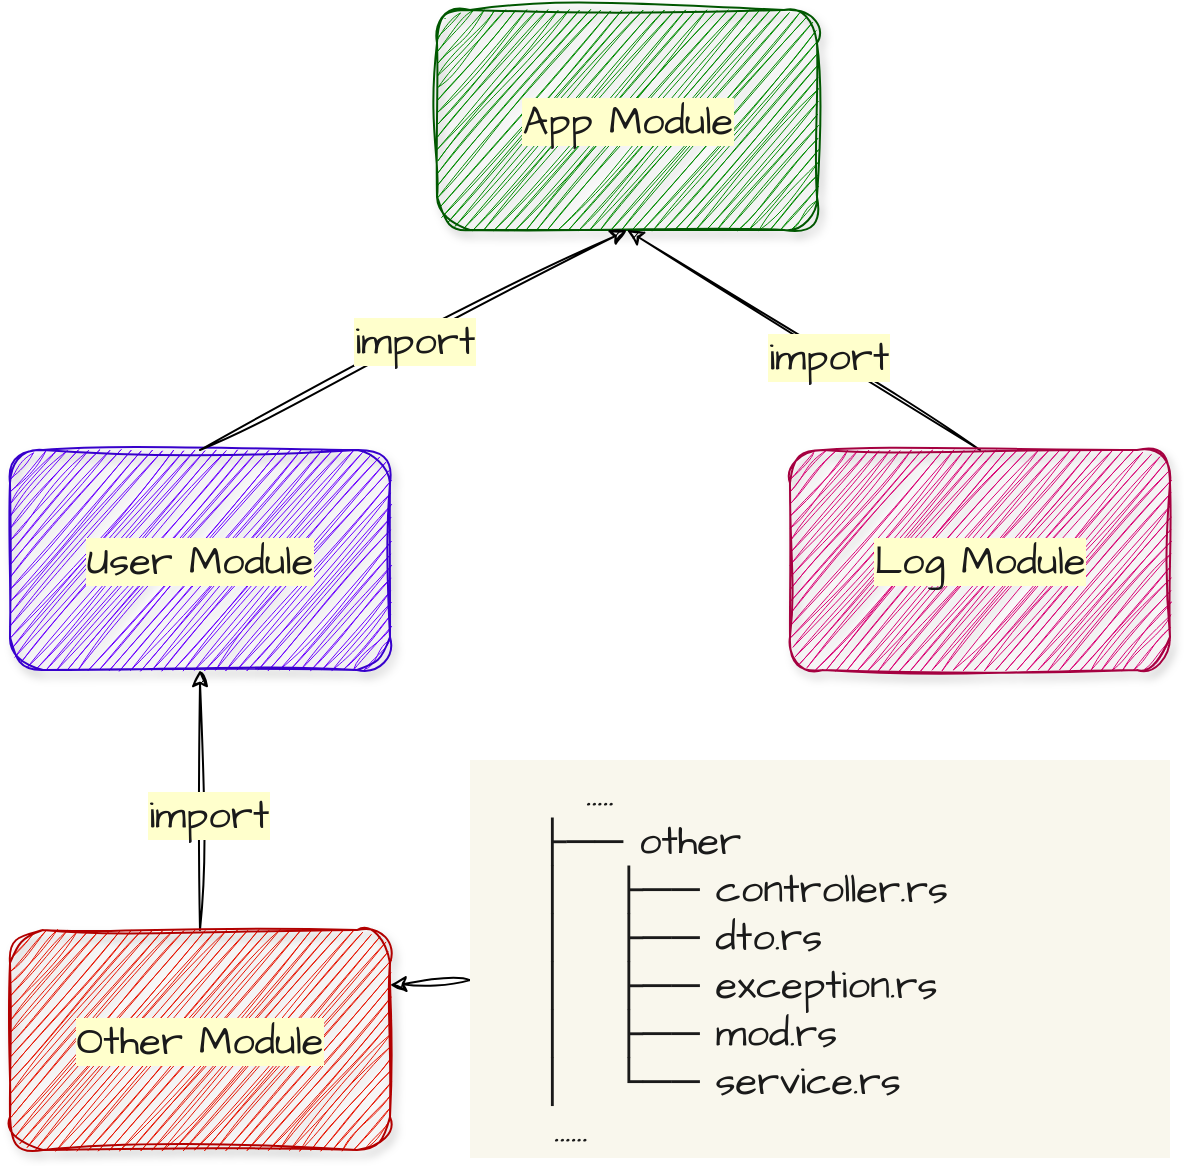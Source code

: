<mxfile>
    <diagram id="II36xwX7WvxVrpp0hmLS" name="第 1 页">
        <mxGraphModel dx="1280" dy="635" grid="1" gridSize="10" guides="1" tooltips="1" connect="1" arrows="1" fold="1" page="1" pageScale="1" pageWidth="827" pageHeight="1169" math="0" shadow="0">
            <root>
                <mxCell id="0"/>
                <mxCell id="1" parent="0"/>
                <mxCell id="2" value="App Module" style="rounded=1;whiteSpace=wrap;html=1;hachureGap=4;fontFamily=Architects Daughter;fontSource=https%3A%2F%2Ffonts.googleapis.com%2Fcss%3Ffamily%3DArchitects%2BDaughter;fontSize=20;fillColor=#008a00;fontColor=#1A1A1A;strokeColor=#005700;labelBackgroundColor=#FFFFCC;spacingLeft=10;spacingRight=10;glass=0;sketch=1;curveFitting=1;jiggle=2;shadow=1;" parent="1" vertex="1">
                    <mxGeometry x="363.5" y="110" width="190" height="110" as="geometry"/>
                </mxCell>
                <mxCell id="4" value="User Module" style="rounded=1;whiteSpace=wrap;html=1;hachureGap=4;fontFamily=Architects Daughter;fontSource=https%3A%2F%2Ffonts.googleapis.com%2Fcss%3Ffamily%3DArchitects%2BDaughter;fontSize=20;fillColor=#6a00ff;fontColor=#1A1A1A;strokeColor=#3700CC;labelBackgroundColor=#FFFFCC;spacingLeft=10;spacingRight=10;glass=0;sketch=1;curveFitting=1;jiggle=2;shadow=1;" parent="1" vertex="1">
                    <mxGeometry x="150" y="330" width="190" height="110" as="geometry"/>
                </mxCell>
                <mxCell id="17" style="edgeStyle=none;sketch=1;hachureGap=4;jiggle=2;curveFitting=1;html=1;exitX=0.5;exitY=0;exitDx=0;exitDy=0;entryX=0.5;entryY=1;entryDx=0;entryDy=0;fontFamily=Architects Daughter;fontSource=https%3A%2F%2Ffonts.googleapis.com%2Fcss%3Ffamily%3DArchitects%2BDaughter;fontSize=16;fontColor=#1A1A1A;labelBackgroundColor=#FFFFCC;spacingLeft=10;spacingRight=10;" edge="1" parent="1" source="5" target="2">
                    <mxGeometry relative="1" as="geometry"/>
                </mxCell>
                <mxCell id="18" value="import" style="edgeLabel;html=1;align=center;verticalAlign=middle;resizable=0;points=[];fontSize=20;fontFamily=Architects Daughter;fontColor=#1A1A1A;labelBackgroundColor=#FFFFCC;spacingLeft=10;spacingRight=10;" vertex="1" connectable="0" parent="17">
                    <mxGeometry x="-0.14" relative="1" as="geometry">
                        <mxPoint as="offset"/>
                    </mxGeometry>
                </mxCell>
                <mxCell id="5" value="Log Module" style="rounded=1;whiteSpace=wrap;html=1;hachureGap=4;fontFamily=Architects Daughter;fontSource=https%3A%2F%2Ffonts.googleapis.com%2Fcss%3Ffamily%3DArchitects%2BDaughter;fontSize=20;fillColor=#d80073;fontColor=#1A1A1A;strokeColor=#A50040;labelBackgroundColor=#FFFFCC;spacingLeft=10;spacingRight=10;glass=0;sketch=1;curveFitting=1;jiggle=2;shadow=1;" parent="1" vertex="1">
                    <mxGeometry x="540" y="330" width="190" height="110" as="geometry"/>
                </mxCell>
                <mxCell id="15" value="" style="endArrow=classic;html=1;sketch=1;hachureGap=4;jiggle=2;curveFitting=1;fontFamily=Architects Daughter;fontSource=https%3A%2F%2Ffonts.googleapis.com%2Fcss%3Ffamily%3DArchitects%2BDaughter;fontSize=16;entryX=0.5;entryY=1;entryDx=0;entryDy=0;exitX=0.5;exitY=0;exitDx=0;exitDy=0;fontColor=#1A1A1A;labelBackgroundColor=#FFFFCC;spacingLeft=10;spacingRight=10;" edge="1" parent="1" source="4" target="2">
                    <mxGeometry relative="1" as="geometry">
                        <mxPoint x="230" y="340" as="sourcePoint"/>
                        <mxPoint x="330" y="340" as="targetPoint"/>
                    </mxGeometry>
                </mxCell>
                <mxCell id="16" value="import" style="edgeLabel;resizable=0;html=1;align=center;verticalAlign=middle;sketch=1;hachureGap=4;jiggle=2;curveFitting=1;fontFamily=Architects Daughter;fontSource=https%3A%2F%2Ffonts.googleapis.com%2Fcss%3Ffamily%3DArchitects%2BDaughter;fontSize=20;fontColor=#1A1A1A;labelBackgroundColor=#FFFFCC;spacingLeft=10;spacingRight=10;" connectable="0" vertex="1" parent="15">
                    <mxGeometry relative="1" as="geometry"/>
                </mxCell>
                <mxCell id="20" style="edgeStyle=none;sketch=1;hachureGap=4;jiggle=2;curveFitting=1;html=1;exitX=0.5;exitY=0;exitDx=0;exitDy=0;fontFamily=Architects Daughter;fontSource=https%3A%2F%2Ffonts.googleapis.com%2Fcss%3Ffamily%3DArchitects%2BDaughter;fontSize=16;fontColor=#1A1A1A;labelBackgroundColor=#FFFFCC;spacingLeft=10;spacingRight=10;" edge="1" parent="1" source="19" target="4">
                    <mxGeometry relative="1" as="geometry"/>
                </mxCell>
                <mxCell id="21" value="import" style="edgeLabel;html=1;align=center;verticalAlign=middle;resizable=0;points=[];fontSize=20;fontFamily=Architects Daughter;fontColor=#1A1A1A;labelBackgroundColor=#FFFFCC;spacingLeft=10;spacingRight=10;" vertex="1" connectable="0" parent="20">
                    <mxGeometry x="-0.106" y="-4" relative="1" as="geometry">
                        <mxPoint as="offset"/>
                    </mxGeometry>
                </mxCell>
                <mxCell id="19" value="Other Module" style="rounded=1;whiteSpace=wrap;html=1;hachureGap=4;fontFamily=Architects Daughter;fontSource=https%3A%2F%2Ffonts.googleapis.com%2Fcss%3Ffamily%3DArchitects%2BDaughter;fontSize=20;fillColor=#e51400;fontColor=#1A1A1A;strokeColor=#B20000;labelBackgroundColor=#FFFFCC;spacingLeft=10;spacingRight=10;glass=0;sketch=1;curveFitting=1;jiggle=2;shadow=1;" vertex="1" parent="1">
                    <mxGeometry x="150" y="570" width="190" height="110" as="geometry"/>
                </mxCell>
                <mxCell id="27" style="edgeStyle=none;sketch=1;hachureGap=4;jiggle=2;curveFitting=1;html=1;entryX=1;entryY=0.25;entryDx=0;entryDy=0;labelBackgroundColor=#FFFFCC;fontFamily=Architects Daughter;fontSource=https%3A%2F%2Ffonts.googleapis.com%2Fcss%3Ffamily%3DArchitects%2BDaughter;fontSize=16;fontColor=#1A1A1A;" edge="1" parent="1" source="24" target="19">
                    <mxGeometry relative="1" as="geometry"/>
                </mxCell>
                <mxCell id="24" value="&lt;div&gt;&lt;font color=&quot;#1a1a1a&quot;&gt;&amp;nbsp; &amp;nbsp; &amp;nbsp; &amp;nbsp;.....&lt;br&gt;&amp;nbsp; &amp;nbsp; ├── other&lt;/font&gt;&lt;/div&gt;&lt;div&gt;&lt;font color=&quot;#1a1a1a&quot;&gt;&amp;nbsp; &amp;nbsp; │&amp;nbsp; &amp;nbsp;├── controller.rs&amp;nbsp; &amp;nbsp;&amp;nbsp;&lt;/font&gt;&lt;/div&gt;&lt;div&gt;&lt;font color=&quot;#1a1a1a&quot;&gt;&amp;nbsp; &amp;nbsp; │&amp;nbsp; &amp;nbsp;├── dto.rs&lt;/font&gt;&lt;/div&gt;&lt;div&gt;&lt;font color=&quot;#1a1a1a&quot;&gt;&amp;nbsp; &amp;nbsp; │&amp;nbsp; &amp;nbsp;├── exception.rs&lt;/font&gt;&lt;/div&gt;&lt;div&gt;&lt;font color=&quot;#1a1a1a&quot;&gt;&amp;nbsp; &amp;nbsp; │&amp;nbsp; &amp;nbsp;├── mod.rs&lt;/font&gt;&lt;/div&gt;&lt;div&gt;&lt;font color=&quot;#1a1a1a&quot;&gt;&amp;nbsp; &amp;nbsp; │&amp;nbsp; &amp;nbsp;└── service.rs&lt;br&gt;&amp;nbsp; &amp;nbsp; &amp;nbsp;......&lt;/font&gt;&lt;/div&gt;" style="text;html=1;strokeColor=none;fillColor=#f9f7ed;align=left;verticalAlign=middle;whiteSpace=wrap;rounded=0;labelBackgroundColor=none;hachureGap=4;fontFamily=Architects Daughter;fontSource=https%3A%2F%2Ffonts.googleapis.com%2Fcss%3Ffamily%3DArchitects%2BDaughter;fontSize=20;" vertex="1" parent="1">
                    <mxGeometry x="380" y="485" width="350" height="199" as="geometry"/>
                </mxCell>
            </root>
        </mxGraphModel>
    </diagram>
</mxfile>